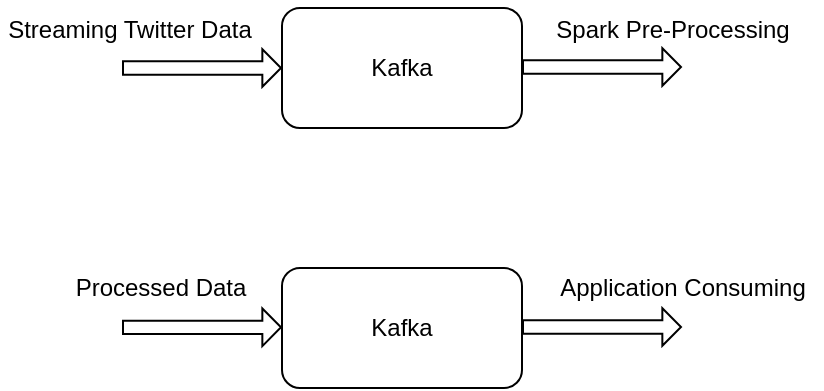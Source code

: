 <mxfile version="15.7.4" type="github">
  <diagram id="uWumjBzfKK-DYcUcIWJ8" name="Page-1">
    <mxGraphModel dx="854" dy="364" grid="1" gridSize="10" guides="1" tooltips="1" connect="1" arrows="1" fold="1" page="1" pageScale="1" pageWidth="827" pageHeight="1169" math="0" shadow="0">
      <root>
        <mxCell id="0" />
        <mxCell id="1" parent="0" />
        <mxCell id="evFKgA1f6qNcx_To9XT_-1" value="Kafka" style="rounded=1;whiteSpace=wrap;html=1;" vertex="1" parent="1">
          <mxGeometry x="240" y="90" width="120" height="60" as="geometry" />
        </mxCell>
        <mxCell id="evFKgA1f6qNcx_To9XT_-2" value="" style="shape=flexArrow;endArrow=classic;html=1;rounded=0;entryX=0;entryY=0.5;entryDx=0;entryDy=0;endWidth=11.111;endSize=2.777;width=6.667;" edge="1" parent="1" target="evFKgA1f6qNcx_To9XT_-1">
          <mxGeometry width="50" height="50" relative="1" as="geometry">
            <mxPoint x="160" y="120" as="sourcePoint" />
            <mxPoint x="160" y="100" as="targetPoint" />
          </mxGeometry>
        </mxCell>
        <mxCell id="evFKgA1f6qNcx_To9XT_-3" value="" style="shape=flexArrow;endArrow=classic;html=1;rounded=0;entryX=0;entryY=0.5;entryDx=0;entryDy=0;endWidth=11.111;endSize=2.777;width=6.667;" edge="1" parent="1">
          <mxGeometry width="50" height="50" relative="1" as="geometry">
            <mxPoint x="360" y="119.5" as="sourcePoint" />
            <mxPoint x="440" y="119.5" as="targetPoint" />
          </mxGeometry>
        </mxCell>
        <mxCell id="evFKgA1f6qNcx_To9XT_-4" value="Streaming Twitter Data" style="text;html=1;strokeColor=none;fillColor=none;align=center;verticalAlign=middle;whiteSpace=wrap;rounded=0;" vertex="1" parent="1">
          <mxGeometry x="99" y="86" width="130" height="30" as="geometry" />
        </mxCell>
        <mxCell id="evFKgA1f6qNcx_To9XT_-6" value="Spark Pre-Processing" style="text;html=1;align=center;verticalAlign=middle;resizable=0;points=[];autosize=1;strokeColor=none;fillColor=none;" vertex="1" parent="1">
          <mxGeometry x="370" y="91" width="130" height="20" as="geometry" />
        </mxCell>
        <mxCell id="evFKgA1f6qNcx_To9XT_-7" value="Kafka" style="rounded=1;whiteSpace=wrap;html=1;" vertex="1" parent="1">
          <mxGeometry x="240" y="220" width="120" height="60" as="geometry" />
        </mxCell>
        <mxCell id="evFKgA1f6qNcx_To9XT_-8" value="" style="shape=flexArrow;endArrow=classic;html=1;rounded=0;entryX=0;entryY=0.5;entryDx=0;entryDy=0;endWidth=11.111;endSize=2.777;width=6.667;" edge="1" parent="1">
          <mxGeometry width="50" height="50" relative="1" as="geometry">
            <mxPoint x="160.0" y="249.66" as="sourcePoint" />
            <mxPoint x="240.0" y="249.66" as="targetPoint" />
          </mxGeometry>
        </mxCell>
        <mxCell id="evFKgA1f6qNcx_To9XT_-9" value="Processed Data" style="text;html=1;align=center;verticalAlign=middle;resizable=0;points=[];autosize=1;strokeColor=none;fillColor=none;" vertex="1" parent="1">
          <mxGeometry x="129" y="220" width="100" height="20" as="geometry" />
        </mxCell>
        <mxCell id="evFKgA1f6qNcx_To9XT_-10" value="" style="shape=flexArrow;endArrow=classic;html=1;rounded=0;entryX=0;entryY=0.5;entryDx=0;entryDy=0;endWidth=11.111;endSize=2.777;width=6.667;" edge="1" parent="1">
          <mxGeometry width="50" height="50" relative="1" as="geometry">
            <mxPoint x="360" y="249.5" as="sourcePoint" />
            <mxPoint x="440" y="249.5" as="targetPoint" />
          </mxGeometry>
        </mxCell>
        <mxCell id="evFKgA1f6qNcx_To9XT_-11" value="Application Consuming" style="text;html=1;align=center;verticalAlign=middle;resizable=0;points=[];autosize=1;strokeColor=none;fillColor=none;" vertex="1" parent="1">
          <mxGeometry x="370" y="220" width="140" height="20" as="geometry" />
        </mxCell>
      </root>
    </mxGraphModel>
  </diagram>
</mxfile>
